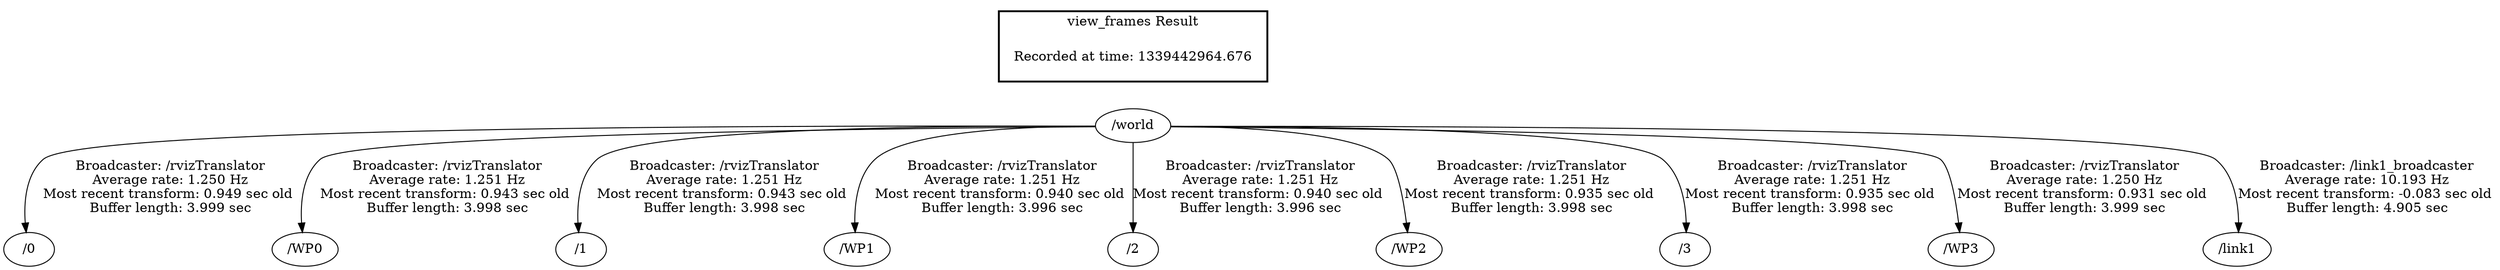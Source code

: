 digraph G {
"/world" -> "/0"[label="Broadcaster: /rvizTranslator\nAverage rate: 1.250 Hz\nMost recent transform: 0.949 sec old \nBuffer length: 3.999 sec\n"];
"/world" -> "/WP0"[label="Broadcaster: /rvizTranslator\nAverage rate: 1.251 Hz\nMost recent transform: 0.943 sec old \nBuffer length: 3.998 sec\n"];
"/world" -> "/1"[label="Broadcaster: /rvizTranslator\nAverage rate: 1.251 Hz\nMost recent transform: 0.943 sec old \nBuffer length: 3.998 sec\n"];
"/world" -> "/WP1"[label="Broadcaster: /rvizTranslator\nAverage rate: 1.251 Hz\nMost recent transform: 0.940 sec old \nBuffer length: 3.996 sec\n"];
"/world" -> "/2"[label="Broadcaster: /rvizTranslator\nAverage rate: 1.251 Hz\nMost recent transform: 0.940 sec old \nBuffer length: 3.996 sec\n"];
"/world" -> "/WP2"[label="Broadcaster: /rvizTranslator\nAverage rate: 1.251 Hz\nMost recent transform: 0.935 sec old \nBuffer length: 3.998 sec\n"];
"/world" -> "/3"[label="Broadcaster: /rvizTranslator\nAverage rate: 1.251 Hz\nMost recent transform: 0.935 sec old \nBuffer length: 3.998 sec\n"];
"/world" -> "/WP3"[label="Broadcaster: /rvizTranslator\nAverage rate: 1.250 Hz\nMost recent transform: 0.931 sec old \nBuffer length: 3.999 sec\n"];
"/world" -> "/link1"[label="Broadcaster: /link1_broadcaster\nAverage rate: 10.193 Hz\nMost recent transform: -0.083 sec old \nBuffer length: 4.905 sec\n"];
edge [style=invis];
 subgraph cluster_legend { style=bold; color=black; label ="view_frames Result";
"Recorded at time: 1339442964.676"[ shape=plaintext ] ;
 }->"/world";
}